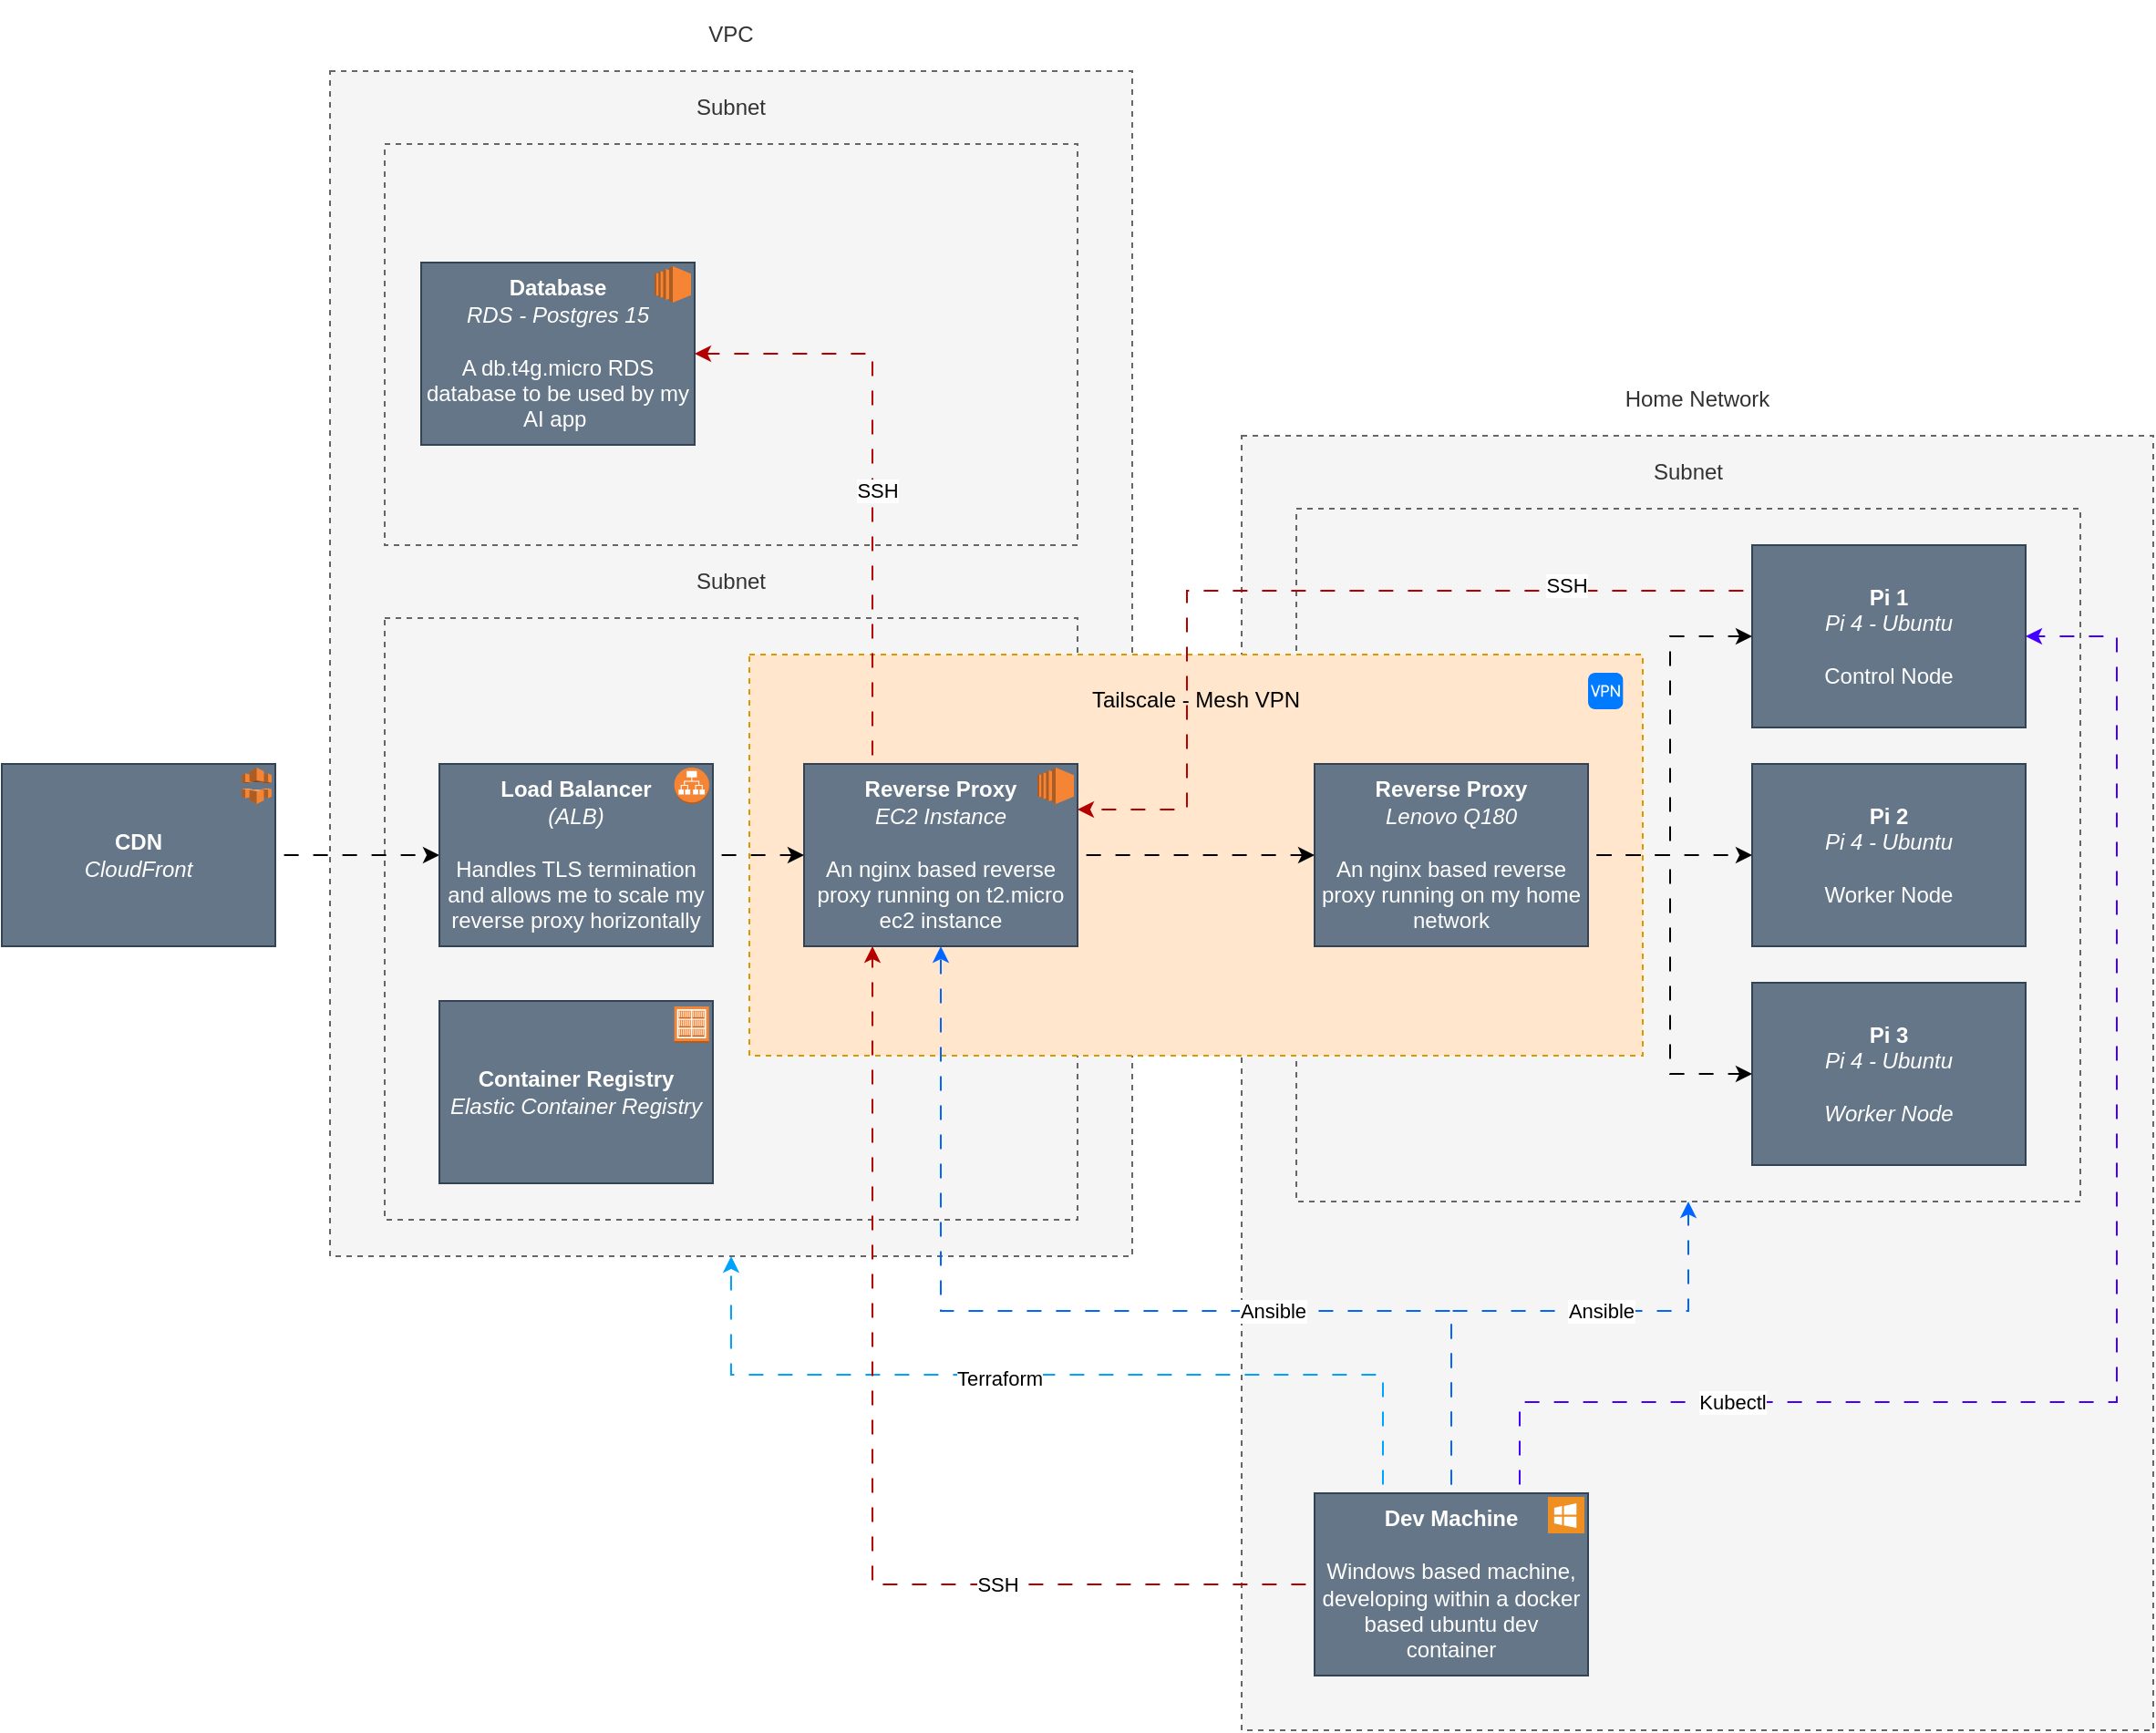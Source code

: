 <mxfile version="21.8.1" type="github">
  <diagram name="Page-1" id="C4PU5i6eVr4kc8SF1UN9">
    <mxGraphModel dx="1219" dy="1093" grid="1" gridSize="10" guides="1" tooltips="1" connect="1" arrows="1" fold="1" page="1" pageScale="1" pageWidth="850" pageHeight="1100" math="0" shadow="0">
      <root>
        <mxCell id="0" />
        <mxCell id="1" parent="0" />
        <mxCell id="t_NcicsKx9iHg6ldKBpu-12" value="&lt;p style=&quot;line-height: 100%;&quot;&gt;Home Network&lt;/p&gt;" style="rounded=0;whiteSpace=wrap;html=1;dashed=1;align=center;verticalAlign=bottom;spacingLeft=0;labelPosition=center;verticalLabelPosition=top;labelBorderColor=none;labelBackgroundColor=none;strokeColor=#666666;fillColor=#f5f5f5;fontColor=#333333;" parent="1" vertex="1">
          <mxGeometry x="710" y="280" width="500" height="710" as="geometry" />
        </mxCell>
        <mxCell id="t_NcicsKx9iHg6ldKBpu-13" value="&lt;p style=&quot;line-height: 100%;&quot;&gt;Subnet&lt;/p&gt;" style="rounded=0;whiteSpace=wrap;html=1;dashed=1;align=center;verticalAlign=bottom;spacingLeft=0;labelPosition=center;verticalLabelPosition=top;labelBorderColor=none;strokeColor=#666666;fillColor=#f5f5f5;fontColor=#333333;" parent="1" vertex="1">
          <mxGeometry x="740" y="320" width="430" height="380" as="geometry" />
        </mxCell>
        <mxCell id="t_NcicsKx9iHg6ldKBpu-1" value="&lt;p style=&quot;line-height: 100%;&quot;&gt;VPC&lt;/p&gt;" style="rounded=0;whiteSpace=wrap;html=1;dashed=1;align=center;verticalAlign=bottom;spacingLeft=0;labelPosition=center;verticalLabelPosition=top;labelBorderColor=none;strokeColor=#666666;fillColor=#f5f5f5;fontColor=#333333;" parent="1" vertex="1">
          <mxGeometry x="210" y="80" width="440" height="650" as="geometry" />
        </mxCell>
        <mxCell id="t_NcicsKx9iHg6ldKBpu-4" value="&lt;p style=&quot;line-height: 100%;&quot;&gt;Subnet&lt;/p&gt;" style="rounded=0;whiteSpace=wrap;html=1;dashed=1;align=center;verticalAlign=bottom;spacingLeft=0;labelPosition=center;verticalLabelPosition=top;labelBorderColor=none;strokeColor=#666666;fillColor=#f5f5f5;fontColor=#333333;" parent="1" vertex="1">
          <mxGeometry x="240" y="380" width="380" height="330" as="geometry" />
        </mxCell>
        <mxCell id="t_NcicsKx9iHg6ldKBpu-10" style="edgeStyle=orthogonalEdgeStyle;rounded=0;orthogonalLoop=1;jettySize=auto;html=1;entryX=0;entryY=0.5;entryDx=0;entryDy=0;flowAnimation=1;" parent="1" source="t_NcicsKx9iHg6ldKBpu-8" target="t_NcicsKx9iHg6ldKBpu-6" edge="1">
          <mxGeometry relative="1" as="geometry" />
        </mxCell>
        <mxCell id="t_NcicsKx9iHg6ldKBpu-39" value="" style="group" parent="1" vertex="1" connectable="0">
          <mxGeometry x="440" y="400" width="490" height="220" as="geometry" />
        </mxCell>
        <mxCell id="t_NcicsKx9iHg6ldKBpu-22" value="&lt;p style=&quot;line-height: 100%;&quot;&gt;Tailscale - Mesh VPN&lt;/p&gt;" style="rounded=0;whiteSpace=wrap;html=1;dashed=1;align=center;verticalAlign=top;spacingLeft=0;labelPosition=center;verticalLabelPosition=middle;labelBorderColor=none;strokeColor=#d79b00;fillColor=#ffe6cc;" parent="t_NcicsKx9iHg6ldKBpu-39" vertex="1">
          <mxGeometry width="490" height="220" as="geometry" />
        </mxCell>
        <mxCell id="t_NcicsKx9iHg6ldKBpu-38" value="" style="html=1;strokeWidth=1;shadow=0;dashed=0;shape=mxgraph.ios7.misc.vpn;fillColor=#007AFF;strokeColor=none;buttonText=;strokeColor2=#222222;fontColor=#222222;fontSize=8;verticalLabelPosition=bottom;verticalAlign=top;align=center;sketch=0;aspect=fixed;" parent="t_NcicsKx9iHg6ldKBpu-39" vertex="1">
          <mxGeometry x="460" y="10" width="19.17" height="20" as="geometry" />
        </mxCell>
        <mxCell id="t_NcicsKx9iHg6ldKBpu-29" value="" style="group;fillColor=#647687;fontColor=#ffffff;strokeColor=#314354;" parent="t_NcicsKx9iHg6ldKBpu-39" vertex="1" connectable="0">
          <mxGeometry x="30" y="60" width="150" height="100" as="geometry" />
        </mxCell>
        <mxCell id="t_NcicsKx9iHg6ldKBpu-40" value="" style="group;fillColor=#647687;fontColor=#ffffff;strokeColor=#314354;" parent="t_NcicsKx9iHg6ldKBpu-29" vertex="1" connectable="0">
          <mxGeometry width="150" height="100" as="geometry" />
        </mxCell>
        <mxCell id="t_NcicsKx9iHg6ldKBpu-7" value="&lt;b&gt;Reverse Proxy&lt;/b&gt;&lt;br&gt;&lt;i&gt;EC2 Instance&lt;br&gt;&lt;/i&gt;&lt;br&gt;An nginx based reverse proxy running on t2.micro ec2 instance&lt;br&gt;" style="rounded=0;whiteSpace=wrap;html=1;fillColor=#647687;fontColor=#ffffff;strokeColor=#314354;" parent="t_NcicsKx9iHg6ldKBpu-40" vertex="1">
          <mxGeometry width="150" height="100" as="geometry" />
        </mxCell>
        <mxCell id="t_NcicsKx9iHg6ldKBpu-25" value="" style="outlineConnect=0;dashed=0;verticalLabelPosition=bottom;verticalAlign=top;align=center;html=1;shape=mxgraph.aws3.ec2;fillColor=#F58534;gradientColor=none;" parent="t_NcicsKx9iHg6ldKBpu-40" vertex="1">
          <mxGeometry x="128" y="2" width="20" height="20" as="geometry" />
        </mxCell>
        <mxCell id="t_NcicsKx9iHg6ldKBpu-37" value="" style="group" parent="t_NcicsKx9iHg6ldKBpu-39" vertex="1" connectable="0">
          <mxGeometry x="310" y="60" width="150" height="100" as="geometry" />
        </mxCell>
        <mxCell id="t_NcicsKx9iHg6ldKBpu-14" value="&lt;b&gt;Reverse Proxy&lt;/b&gt;&lt;br&gt;&lt;i&gt;Lenovo Q180&lt;br&gt;&lt;/i&gt;&lt;br&gt;An nginx based reverse proxy running on my home network" style="rounded=0;whiteSpace=wrap;html=1;fillColor=#647687;fontColor=#ffffff;strokeColor=#314354;" parent="t_NcicsKx9iHg6ldKBpu-37" vertex="1">
          <mxGeometry width="150" height="100" as="geometry" />
        </mxCell>
        <mxCell id="t_NcicsKx9iHg6ldKBpu-30" value="" style="shape=image;html=1;verticalAlign=top;verticalLabelPosition=bottom;labelBackgroundColor=#ffffff;imageAspect=0;aspect=fixed;image=https://cdn1.iconfinder.com/data/icons/logos-brands-1/24/logo_brand_brands_logos_ubuntu-128.png" parent="t_NcicsKx9iHg6ldKBpu-37" vertex="1">
          <mxGeometry x="128" y="2" width="20" height="20" as="geometry" />
        </mxCell>
        <mxCell id="t_NcicsKx9iHg6ldKBpu-18" style="edgeStyle=orthogonalEdgeStyle;rounded=0;orthogonalLoop=1;jettySize=auto;html=1;exitX=1;exitY=0.5;exitDx=0;exitDy=0;flowAnimation=1;" parent="t_NcicsKx9iHg6ldKBpu-39" source="t_NcicsKx9iHg6ldKBpu-7" target="t_NcicsKx9iHg6ldKBpu-14" edge="1">
          <mxGeometry relative="1" as="geometry" />
        </mxCell>
        <mxCell id="t_NcicsKx9iHg6ldKBpu-27" value="" style="group" parent="1" vertex="1" connectable="0">
          <mxGeometry x="30" y="460" width="150" height="100" as="geometry" />
        </mxCell>
        <mxCell id="t_NcicsKx9iHg6ldKBpu-8" value="&lt;b&gt;CDN&lt;/b&gt;&lt;br&gt;&lt;i style=&quot;&quot;&gt;CloudFront&lt;br&gt;&lt;/i&gt;" style="rounded=0;whiteSpace=wrap;html=1;fillColor=#647687;strokeColor=#314354;fontColor=#ffffff;" parent="t_NcicsKx9iHg6ldKBpu-27" vertex="1">
          <mxGeometry width="150" height="100" as="geometry" />
        </mxCell>
        <mxCell id="t_NcicsKx9iHg6ldKBpu-24" value="" style="outlineConnect=0;dashed=0;verticalLabelPosition=bottom;verticalAlign=top;align=center;html=1;shape=mxgraph.aws3.cloudfront;fillColor=#F58536;gradientColor=none;aspect=fixed;" parent="t_NcicsKx9iHg6ldKBpu-27" vertex="1">
          <mxGeometry x="131.55" y="2" width="16.45" height="20" as="geometry" />
        </mxCell>
        <mxCell id="t_NcicsKx9iHg6ldKBpu-28" value="" style="group;aspect=fixed;" parent="1" vertex="1" connectable="0">
          <mxGeometry x="270" y="460" width="150" height="100" as="geometry" />
        </mxCell>
        <mxCell id="t_NcicsKx9iHg6ldKBpu-6" value="&lt;b&gt;Load Balancer&lt;/b&gt;&lt;br&gt;&lt;i&gt;(ALB)&lt;/i&gt;&lt;br&gt;&lt;br&gt;Handles TLS termination and allows me to scale my reverse proxy horizontally" style="rounded=0;whiteSpace=wrap;html=1;fillColor=#647687;fontColor=#ffffff;strokeColor=#314354;" parent="t_NcicsKx9iHg6ldKBpu-28" vertex="1">
          <mxGeometry width="150" height="100" as="geometry" />
        </mxCell>
        <mxCell id="t_NcicsKx9iHg6ldKBpu-26" value="" style="outlineConnect=0;dashed=0;verticalLabelPosition=bottom;verticalAlign=top;align=center;html=1;shape=mxgraph.aws3.application_load_balancer;fillColor=#F58534;gradientColor=none;aspect=fixed;" parent="t_NcicsKx9iHg6ldKBpu-28" vertex="1">
          <mxGeometry x="128.83" y="2" width="19.17" height="20" as="geometry" />
        </mxCell>
        <mxCell id="t_NcicsKx9iHg6ldKBpu-11" style="edgeStyle=orthogonalEdgeStyle;rounded=0;orthogonalLoop=1;jettySize=auto;html=1;flowAnimation=1;" parent="1" source="t_NcicsKx9iHg6ldKBpu-6" target="t_NcicsKx9iHg6ldKBpu-7" edge="1">
          <mxGeometry relative="1" as="geometry" />
        </mxCell>
        <mxCell id="t_NcicsKx9iHg6ldKBpu-34" value="" style="group" parent="1" vertex="1" connectable="0">
          <mxGeometry x="990" y="340" width="150" height="100" as="geometry" />
        </mxCell>
        <mxCell id="t_NcicsKx9iHg6ldKBpu-15" value="&lt;b&gt;Pi 1&lt;/b&gt;&lt;br&gt;&lt;i&gt;Pi 4 - Ubuntu&lt;br&gt;&lt;/i&gt;&lt;br&gt;Control Node" style="rounded=0;whiteSpace=wrap;html=1;fillColor=#647687;fontColor=#ffffff;strokeColor=#314354;" parent="t_NcicsKx9iHg6ldKBpu-34" vertex="1">
          <mxGeometry width="150" height="100" as="geometry" />
        </mxCell>
        <mxCell id="t_NcicsKx9iHg6ldKBpu-33" value="" style="shape=image;html=1;verticalAlign=top;verticalLabelPosition=bottom;labelBackgroundColor=#ffffff;imageAspect=0;aspect=fixed;image=https://cdn1.iconfinder.com/data/icons/logos-brands-1/24/logo_brand_brands_logos_ubuntu-128.png" parent="t_NcicsKx9iHg6ldKBpu-34" vertex="1">
          <mxGeometry x="128" y="2" width="20" height="20" as="geometry" />
        </mxCell>
        <mxCell id="t_NcicsKx9iHg6ldKBpu-35" value="" style="group" parent="1" vertex="1" connectable="0">
          <mxGeometry x="990" y="460" width="150" height="100" as="geometry" />
        </mxCell>
        <mxCell id="t_NcicsKx9iHg6ldKBpu-16" value="&lt;b&gt;Pi 2&lt;/b&gt;&lt;br&gt;&lt;i&gt;Pi 4 - Ubuntu&lt;br&gt;&lt;/i&gt;&lt;br&gt;Worker Node" style="rounded=0;whiteSpace=wrap;html=1;fillColor=#647687;fontColor=#ffffff;strokeColor=#314354;" parent="t_NcicsKx9iHg6ldKBpu-35" vertex="1">
          <mxGeometry width="150" height="100" as="geometry" />
        </mxCell>
        <mxCell id="t_NcicsKx9iHg6ldKBpu-32" value="" style="shape=image;html=1;verticalAlign=top;verticalLabelPosition=bottom;labelBackgroundColor=#ffffff;imageAspect=0;aspect=fixed;image=https://cdn1.iconfinder.com/data/icons/logos-brands-1/24/logo_brand_brands_logos_ubuntu-128.png" parent="t_NcicsKx9iHg6ldKBpu-35" vertex="1">
          <mxGeometry x="129" y="2" width="20" height="20" as="geometry" />
        </mxCell>
        <mxCell id="t_NcicsKx9iHg6ldKBpu-36" value="" style="group" parent="1" vertex="1" connectable="0">
          <mxGeometry x="990" y="580" width="150" height="100" as="geometry" />
        </mxCell>
        <mxCell id="t_NcicsKx9iHg6ldKBpu-17" value="&lt;b&gt;Pi 3&lt;/b&gt;&lt;br&gt;&lt;i&gt;Pi 4 - Ubuntu&lt;br&gt;&lt;br&gt;Worker Node&lt;br&gt;&lt;/i&gt;" style="rounded=0;whiteSpace=wrap;html=1;fillColor=#647687;fontColor=#ffffff;strokeColor=#314354;" parent="t_NcicsKx9iHg6ldKBpu-36" vertex="1">
          <mxGeometry width="150" height="100" as="geometry" />
        </mxCell>
        <mxCell id="t_NcicsKx9iHg6ldKBpu-31" value="" style="shape=image;html=1;verticalAlign=top;verticalLabelPosition=bottom;labelBackgroundColor=#ffffff;imageAspect=0;aspect=fixed;image=https://cdn1.iconfinder.com/data/icons/logos-brands-1/24/logo_brand_brands_logos_ubuntu-128.png" parent="t_NcicsKx9iHg6ldKBpu-36" vertex="1">
          <mxGeometry x="128" y="2" width="20" height="20" as="geometry" />
        </mxCell>
        <mxCell id="t_NcicsKx9iHg6ldKBpu-19" value="" style="edgeStyle=orthogonalEdgeStyle;rounded=0;orthogonalLoop=1;jettySize=auto;html=1;flowAnimation=1;" parent="1" source="t_NcicsKx9iHg6ldKBpu-14" target="t_NcicsKx9iHg6ldKBpu-16" edge="1">
          <mxGeometry relative="1" as="geometry" />
        </mxCell>
        <mxCell id="t_NcicsKx9iHg6ldKBpu-20" style="edgeStyle=orthogonalEdgeStyle;rounded=0;orthogonalLoop=1;jettySize=auto;html=1;entryX=0;entryY=0.5;entryDx=0;entryDy=0;flowAnimation=1;" parent="1" source="t_NcicsKx9iHg6ldKBpu-14" target="t_NcicsKx9iHg6ldKBpu-15" edge="1">
          <mxGeometry relative="1" as="geometry" />
        </mxCell>
        <mxCell id="t_NcicsKx9iHg6ldKBpu-21" style="edgeStyle=orthogonalEdgeStyle;rounded=0;orthogonalLoop=1;jettySize=auto;html=1;entryX=0;entryY=0.5;entryDx=0;entryDy=0;flowAnimation=1;" parent="1" source="t_NcicsKx9iHg6ldKBpu-14" target="t_NcicsKx9iHg6ldKBpu-17" edge="1">
          <mxGeometry relative="1" as="geometry" />
        </mxCell>
        <mxCell id="t_NcicsKx9iHg6ldKBpu-41" value="" style="group" parent="1" vertex="1" connectable="0">
          <mxGeometry x="750" y="860" width="150" height="100" as="geometry" />
        </mxCell>
        <mxCell id="t_NcicsKx9iHg6ldKBpu-45" value="" style="group;fillColor=#647687;fontColor=#ffffff;strokeColor=#314354;" parent="t_NcicsKx9iHg6ldKBpu-41" vertex="1" connectable="0">
          <mxGeometry width="150" height="100" as="geometry" />
        </mxCell>
        <mxCell id="t_NcicsKx9iHg6ldKBpu-42" value="&lt;b&gt;Dev Machine&lt;/b&gt;&lt;br&gt;&lt;br&gt;Windows based machine, developing within a docker based ubuntu dev container" style="rounded=0;whiteSpace=wrap;html=1;fillColor=#647687;fontColor=#ffffff;strokeColor=#314354;" parent="t_NcicsKx9iHg6ldKBpu-45" vertex="1">
          <mxGeometry width="150" height="100" as="geometry" />
        </mxCell>
        <mxCell id="t_NcicsKx9iHg6ldKBpu-44" value="" style="shadow=0;dashed=0;html=1;strokeColor=none;fillColor=#EF8F21;labelPosition=center;verticalLabelPosition=bottom;verticalAlign=top;align=center;outlineConnect=0;shape=mxgraph.veeam.ms_windows;aspect=fixed;" parent="t_NcicsKx9iHg6ldKBpu-45" vertex="1">
          <mxGeometry x="128" y="2" width="20" height="20" as="geometry" />
        </mxCell>
        <mxCell id="t_NcicsKx9iHg6ldKBpu-46" style="edgeStyle=orthogonalEdgeStyle;rounded=0;orthogonalLoop=1;jettySize=auto;html=1;exitX=0.5;exitY=0;exitDx=0;exitDy=0;flowAnimation=1;strokeColor=#0066FF;" parent="1" source="t_NcicsKx9iHg6ldKBpu-42" target="t_NcicsKx9iHg6ldKBpu-13" edge="1">
          <mxGeometry relative="1" as="geometry">
            <Array as="points">
              <mxPoint x="825" y="760" />
              <mxPoint x="955" y="760" />
            </Array>
          </mxGeometry>
        </mxCell>
        <mxCell id="t_NcicsKx9iHg6ldKBpu-47" value="Ansible" style="edgeLabel;html=1;align=center;verticalAlign=middle;resizable=0;points=[];" parent="t_NcicsKx9iHg6ldKBpu-46" vertex="1" connectable="0">
          <mxGeometry x="0.185" y="-2" relative="1" as="geometry">
            <mxPoint x="10" y="-2" as="offset" />
          </mxGeometry>
        </mxCell>
        <mxCell id="t_NcicsKx9iHg6ldKBpu-48" style="edgeStyle=orthogonalEdgeStyle;rounded=0;orthogonalLoop=1;jettySize=auto;html=1;entryX=0.5;entryY=1;entryDx=0;entryDy=0;exitX=0.25;exitY=0;exitDx=0;exitDy=0;strokeColor=#00A2FF;flowAnimation=1;" parent="1" source="t_NcicsKx9iHg6ldKBpu-42" target="t_NcicsKx9iHg6ldKBpu-1" edge="1">
          <mxGeometry relative="1" as="geometry" />
        </mxCell>
        <mxCell id="t_NcicsKx9iHg6ldKBpu-49" value="Terraform" style="edgeLabel;html=1;align=center;verticalAlign=middle;resizable=0;points=[];" parent="t_NcicsKx9iHg6ldKBpu-48" vertex="1" connectable="0">
          <mxGeometry x="0.133" y="2" relative="1" as="geometry">
            <mxPoint as="offset" />
          </mxGeometry>
        </mxCell>
        <mxCell id="t_NcicsKx9iHg6ldKBpu-50" style="edgeStyle=orthogonalEdgeStyle;rounded=0;orthogonalLoop=1;jettySize=auto;html=1;exitX=0.75;exitY=0;exitDx=0;exitDy=0;entryX=1;entryY=0.5;entryDx=0;entryDy=0;flowAnimation=1;strokeColor=#4400FF;" parent="1" source="t_NcicsKx9iHg6ldKBpu-42" target="t_NcicsKx9iHg6ldKBpu-15" edge="1">
          <mxGeometry relative="1" as="geometry">
            <Array as="points">
              <mxPoint x="863" y="810" />
              <mxPoint x="1190" y="810" />
              <mxPoint x="1190" y="390" />
            </Array>
          </mxGeometry>
        </mxCell>
        <mxCell id="t_NcicsKx9iHg6ldKBpu-51" value="Kubectl" style="edgeLabel;html=1;align=center;verticalAlign=middle;resizable=0;points=[];" parent="t_NcicsKx9iHg6ldKBpu-50" vertex="1" connectable="0">
          <mxGeometry x="-0.13" y="2" relative="1" as="geometry">
            <mxPoint x="-202" y="2" as="offset" />
          </mxGeometry>
        </mxCell>
        <mxCell id="t_NcicsKx9iHg6ldKBpu-53" value="" style="group;aspect=fixed;" parent="1" vertex="1" connectable="0">
          <mxGeometry x="270" y="590" width="150" height="100" as="geometry" />
        </mxCell>
        <mxCell id="t_NcicsKx9iHg6ldKBpu-58" value="" style="group;fillColor=#647687;fontColor=#ffffff;strokeColor=#314354;" parent="t_NcicsKx9iHg6ldKBpu-53" vertex="1" connectable="0">
          <mxGeometry width="150" height="100" as="geometry" />
        </mxCell>
        <mxCell id="t_NcicsKx9iHg6ldKBpu-54" value="&lt;b&gt;Container Registry&lt;br&gt;&lt;/b&gt;&lt;i&gt;Elastic Container Registry&lt;br&gt;&lt;/i&gt;" style="rounded=0;whiteSpace=wrap;html=1;fillColor=#647687;fontColor=#ffffff;strokeColor=#314354;" parent="t_NcicsKx9iHg6ldKBpu-58" vertex="1">
          <mxGeometry width="150" height="100" as="geometry" />
        </mxCell>
        <mxCell id="t_NcicsKx9iHg6ldKBpu-52" value="" style="outlineConnect=0;dashed=0;verticalLabelPosition=bottom;verticalAlign=top;align=center;html=1;shape=mxgraph.aws3.ecr_registry;fillColor=#F58534;gradientColor=none;aspect=fixed;" parent="t_NcicsKx9iHg6ldKBpu-58" vertex="1">
          <mxGeometry x="128.83" y="3" width="19" height="20" as="geometry" />
        </mxCell>
        <mxCell id="t_NcicsKx9iHg6ldKBpu-59" style="edgeStyle=orthogonalEdgeStyle;rounded=0;orthogonalLoop=1;jettySize=auto;html=1;exitX=0.5;exitY=0;exitDx=0;exitDy=0;flowAnimation=1;strokeColor=#0066FF;" parent="1" source="t_NcicsKx9iHg6ldKBpu-42" target="t_NcicsKx9iHg6ldKBpu-7" edge="1">
          <mxGeometry relative="1" as="geometry">
            <Array as="points">
              <mxPoint x="825" y="760" />
              <mxPoint x="545" y="760" />
            </Array>
          </mxGeometry>
        </mxCell>
        <mxCell id="t_NcicsKx9iHg6ldKBpu-60" value="Ansible" style="edgeLabel;html=1;align=center;verticalAlign=middle;resizable=0;points=[];" parent="t_NcicsKx9iHg6ldKBpu-59" vertex="1" connectable="0">
          <mxGeometry x="-0.225" relative="1" as="geometry">
            <mxPoint x="27" as="offset" />
          </mxGeometry>
        </mxCell>
        <mxCell id="0fIJUHJsWRFcTm4twi97-5" value="&lt;p style=&quot;line-height: 100%;&quot;&gt;Subnet&lt;/p&gt;" style="rounded=0;whiteSpace=wrap;html=1;dashed=1;align=center;verticalAlign=bottom;spacingLeft=0;labelPosition=center;verticalLabelPosition=top;labelBorderColor=none;strokeColor=#666666;fillColor=#f5f5f5;fontColor=#333333;" vertex="1" parent="1">
          <mxGeometry x="240" y="120" width="380" height="220" as="geometry" />
        </mxCell>
        <mxCell id="0fIJUHJsWRFcTm4twi97-1" value="" style="group;fillColor=#647687;fontColor=#ffffff;strokeColor=#314354;" vertex="1" connectable="0" parent="1">
          <mxGeometry x="260" y="185" width="150" height="100" as="geometry" />
        </mxCell>
        <mxCell id="0fIJUHJsWRFcTm4twi97-2" value="" style="group;fillColor=#647687;fontColor=#ffffff;strokeColor=#314354;" vertex="1" connectable="0" parent="0fIJUHJsWRFcTm4twi97-1">
          <mxGeometry width="150" height="100" as="geometry" />
        </mxCell>
        <mxCell id="0fIJUHJsWRFcTm4twi97-3" value="&lt;b&gt;Database&lt;/b&gt;&lt;br&gt;&lt;i&gt;RDS - Postgres 15&lt;/i&gt;&lt;br&gt;&lt;br&gt;A db.t4g.micro RDS database to be used by my AI app&amp;nbsp;&lt;br&gt;" style="rounded=0;whiteSpace=wrap;html=1;fillColor=#647687;fontColor=#ffffff;strokeColor=#314354;" vertex="1" parent="0fIJUHJsWRFcTm4twi97-2">
          <mxGeometry width="150" height="100" as="geometry" />
        </mxCell>
        <mxCell id="0fIJUHJsWRFcTm4twi97-4" value="" style="outlineConnect=0;dashed=0;verticalLabelPosition=bottom;verticalAlign=top;align=center;html=1;shape=mxgraph.aws3.ec2;fillColor=#F58534;gradientColor=none;" vertex="1" parent="0fIJUHJsWRFcTm4twi97-2">
          <mxGeometry x="128" y="2" width="20" height="20" as="geometry" />
        </mxCell>
        <mxCell id="0fIJUHJsWRFcTm4twi97-6" style="edgeStyle=orthogonalEdgeStyle;rounded=0;orthogonalLoop=1;jettySize=auto;html=1;entryX=0.25;entryY=1;entryDx=0;entryDy=0;flowAnimation=1;fillColor=#e51400;strokeColor=#B20000;" edge="1" parent="1" source="t_NcicsKx9iHg6ldKBpu-42" target="t_NcicsKx9iHg6ldKBpu-7">
          <mxGeometry relative="1" as="geometry" />
        </mxCell>
        <mxCell id="0fIJUHJsWRFcTm4twi97-7" value="SSH" style="edgeLabel;html=1;align=center;verticalAlign=middle;resizable=0;points=[];" vertex="1" connectable="0" parent="0fIJUHJsWRFcTm4twi97-6">
          <mxGeometry x="-0.413" y="-2" relative="1" as="geometry">
            <mxPoint y="2" as="offset" />
          </mxGeometry>
        </mxCell>
        <mxCell id="0fIJUHJsWRFcTm4twi97-8" style="edgeStyle=orthogonalEdgeStyle;rounded=0;orthogonalLoop=1;jettySize=auto;html=1;exitX=0.25;exitY=0;exitDx=0;exitDy=0;entryX=1;entryY=0.5;entryDx=0;entryDy=0;flowAnimation=1;fillColor=#e51400;strokeColor=#B20000;" edge="1" parent="1" source="t_NcicsKx9iHg6ldKBpu-7" target="0fIJUHJsWRFcTm4twi97-3">
          <mxGeometry relative="1" as="geometry" />
        </mxCell>
        <mxCell id="0fIJUHJsWRFcTm4twi97-9" value="SSH" style="edgeLabel;html=1;align=center;verticalAlign=middle;resizable=0;points=[];" vertex="1" connectable="0" parent="0fIJUHJsWRFcTm4twi97-8">
          <mxGeometry x="-0.169" y="-1" relative="1" as="geometry">
            <mxPoint x="1" y="-16" as="offset" />
          </mxGeometry>
        </mxCell>
        <mxCell id="0fIJUHJsWRFcTm4twi97-10" style="edgeStyle=orthogonalEdgeStyle;rounded=0;orthogonalLoop=1;jettySize=auto;html=1;exitX=0;exitY=0.25;exitDx=0;exitDy=0;entryX=1;entryY=0.25;entryDx=0;entryDy=0;fillColor=#e51400;strokeColor=#B20000;flowAnimation=1;" edge="1" parent="1" source="t_NcicsKx9iHg6ldKBpu-15" target="t_NcicsKx9iHg6ldKBpu-7">
          <mxGeometry relative="1" as="geometry">
            <Array as="points">
              <mxPoint x="680" y="365" />
              <mxPoint x="680" y="485" />
            </Array>
          </mxGeometry>
        </mxCell>
        <mxCell id="0fIJUHJsWRFcTm4twi97-11" value="SSH" style="edgeLabel;html=1;align=center;verticalAlign=middle;resizable=0;points=[];" vertex="1" connectable="0" parent="0fIJUHJsWRFcTm4twi97-10">
          <mxGeometry x="-0.551" y="3" relative="1" as="geometry">
            <mxPoint x="8" y="-6" as="offset" />
          </mxGeometry>
        </mxCell>
      </root>
    </mxGraphModel>
  </diagram>
</mxfile>
